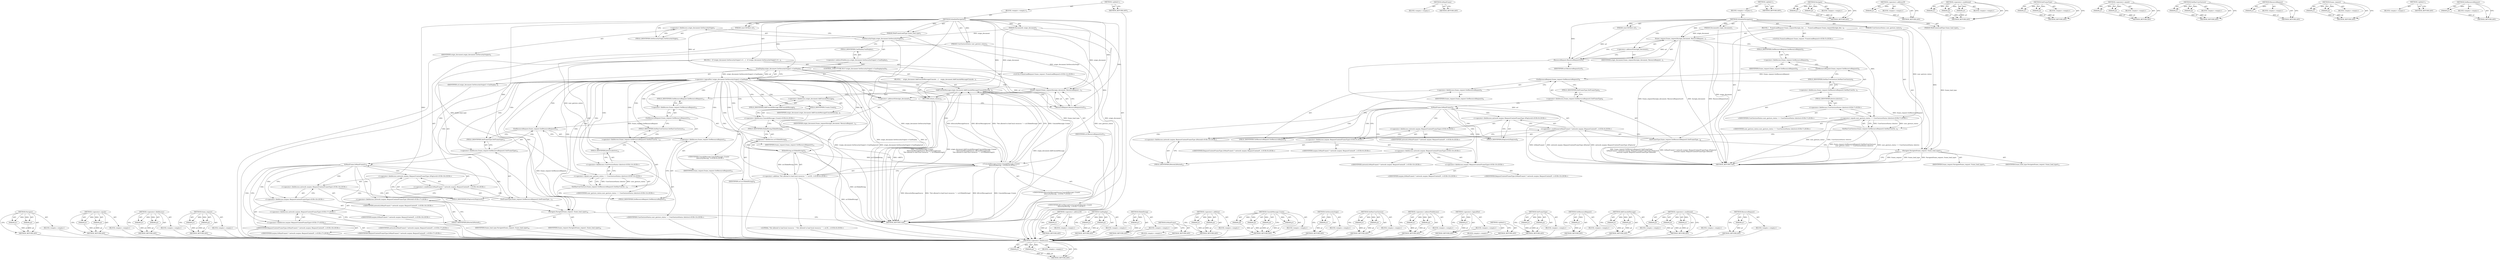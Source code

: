 digraph "ResourceRequest" {
vulnerable_105 [label=<(METHOD,&lt;operator&gt;.fieldAccess)>];
vulnerable_106 [label=<(PARAM,p1)>];
vulnerable_107 [label=<(PARAM,p2)>];
vulnerable_108 [label=<(BLOCK,&lt;empty&gt;,&lt;empty&gt;)>];
vulnerable_109 [label=<(METHOD_RETURN,ANY)>];
vulnerable_130 [label=<(METHOD,IsMainFrame)>];
vulnerable_131 [label=<(BLOCK,&lt;empty&gt;,&lt;empty&gt;)>];
vulnerable_132 [label=<(METHOD_RETURN,ANY)>];
vulnerable_6 [label=<(METHOD,&lt;global&gt;)<SUB>1</SUB>>];
vulnerable_7 [label=<(BLOCK,&lt;empty&gt;,&lt;empty&gt;)<SUB>1</SUB>>];
vulnerable_8 [label=<(METHOD,ScheduleNavigation)<SUB>1</SUB>>];
vulnerable_9 [label=<(PARAM,Document&amp; origin_document)<SUB>1</SUB>>];
vulnerable_10 [label=<(PARAM,const KURL&amp; url)<SUB>2</SUB>>];
vulnerable_11 [label=<(PARAM,WebFrameLoadType frame_load_type)<SUB>3</SUB>>];
vulnerable_12 [label=<(PARAM,UserGestureStatus user_gesture_status)<SUB>4</SUB>>];
vulnerable_13 [label=<(BLOCK,{
   FrameLoadRequest frame_request(&amp;origin_doc...,{
   FrameLoadRequest frame_request(&amp;origin_doc...)<SUB>4</SUB>>];
vulnerable_14 [label="<(LOCAL,FrameLoadRequest frame_request: FrameLoadRequest)<SUB>5</SUB>>"];
vulnerable_15 [label=<(frame_request,frame_request(&amp;origin_document, ResourceRequest...)<SUB>5</SUB>>];
vulnerable_16 [label=<(&lt;operator&gt;.addressOf,&amp;origin_document)<SUB>5</SUB>>];
vulnerable_17 [label=<(IDENTIFIER,origin_document,frame_request(&amp;origin_document, ResourceRequest...)<SUB>5</SUB>>];
vulnerable_18 [label=<(ResourceRequest,ResourceRequest(url))<SUB>5</SUB>>];
vulnerable_19 [label=<(IDENTIFIER,url,ResourceRequest(url))<SUB>5</SUB>>];
vulnerable_20 [label=<(SetHasUserGesture,frame_request.GetResourceRequest().SetHasUserGe...)<SUB>6</SUB>>];
vulnerable_21 [label=<(&lt;operator&gt;.fieldAccess,frame_request.GetResourceRequest().SetHasUserGe...)<SUB>6</SUB>>];
vulnerable_22 [label=<(GetResourceRequest,frame_request.GetResourceRequest())<SUB>6</SUB>>];
vulnerable_23 [label=<(&lt;operator&gt;.fieldAccess,frame_request.GetResourceRequest)<SUB>6</SUB>>];
vulnerable_24 [label=<(IDENTIFIER,frame_request,frame_request.GetResourceRequest())<SUB>6</SUB>>];
vulnerable_25 [label=<(FIELD_IDENTIFIER,GetResourceRequest,GetResourceRequest)<SUB>6</SUB>>];
vulnerable_26 [label=<(FIELD_IDENTIFIER,SetHasUserGesture,SetHasUserGesture)<SUB>6</SUB>>];
vulnerable_27 [label="<(&lt;operator&gt;.equals,user_gesture_status == UserGestureStatus::kActive)<SUB>7</SUB>>"];
vulnerable_28 [label="<(IDENTIFIER,user_gesture_status,user_gesture_status == UserGestureStatus::kActive)<SUB>7</SUB>>"];
vulnerable_29 [label="<(&lt;operator&gt;.fieldAccess,UserGestureStatus::kActive)<SUB>7</SUB>>"];
vulnerable_30 [label="<(IDENTIFIER,UserGestureStatus,user_gesture_status == UserGestureStatus::kActive)<SUB>7</SUB>>"];
vulnerable_31 [label=<(FIELD_IDENTIFIER,kActive,kActive)<SUB>7</SUB>>];
vulnerable_32 [label=<(SetFrameType,frame_request.GetResourceRequest().SetFrameType...)<SUB>8</SUB>>];
vulnerable_33 [label=<(&lt;operator&gt;.fieldAccess,frame_request.GetResourceRequest().SetFrameType)<SUB>8</SUB>>];
vulnerable_34 [label=<(GetResourceRequest,frame_request.GetResourceRequest())<SUB>8</SUB>>];
vulnerable_35 [label=<(&lt;operator&gt;.fieldAccess,frame_request.GetResourceRequest)<SUB>8</SUB>>];
vulnerable_36 [label=<(IDENTIFIER,frame_request,frame_request.GetResourceRequest())<SUB>8</SUB>>];
vulnerable_37 [label=<(FIELD_IDENTIFIER,GetResourceRequest,GetResourceRequest)<SUB>8</SUB>>];
vulnerable_38 [label=<(FIELD_IDENTIFIER,SetFrameType,SetFrameType)<SUB>8</SUB>>];
vulnerable_39 [label="<(&lt;operator&gt;.conditional,IsMainFrame() ? network::mojom::RequestContextF...)<SUB>9</SUB>>"];
vulnerable_40 [label=<(IsMainFrame,IsMainFrame())<SUB>9</SUB>>];
vulnerable_41 [label="<(&lt;operator&gt;.fieldAccess,network::mojom::RequestContextFrameType::kTopLevel)<SUB>9</SUB>>"];
vulnerable_42 [label="<(&lt;operator&gt;.fieldAccess,network::mojom::RequestContextFrameType)<SUB>9</SUB>>"];
vulnerable_43 [label="<(IDENTIFIER,network,IsMainFrame() ? network::mojom::RequestContextF...)<SUB>9</SUB>>"];
vulnerable_44 [label="<(&lt;operator&gt;.fieldAccess,mojom::RequestContextFrameType)<SUB>9</SUB>>"];
vulnerable_45 [label="<(IDENTIFIER,mojom,IsMainFrame() ? network::mojom::RequestContextF...)<SUB>9</SUB>>"];
vulnerable_46 [label="<(IDENTIFIER,RequestContextFrameType,IsMainFrame() ? network::mojom::RequestContextF...)<SUB>9</SUB>>"];
vulnerable_47 [label=<(FIELD_IDENTIFIER,kTopLevel,kTopLevel)<SUB>9</SUB>>];
vulnerable_48 [label="<(&lt;operator&gt;.fieldAccess,network::mojom::RequestContextFrameType::kNested)<SUB>10</SUB>>"];
vulnerable_49 [label="<(&lt;operator&gt;.fieldAccess,network::mojom::RequestContextFrameType)<SUB>10</SUB>>"];
vulnerable_50 [label="<(IDENTIFIER,network,IsMainFrame() ? network::mojom::RequestContextF...)<SUB>10</SUB>>"];
vulnerable_51 [label="<(&lt;operator&gt;.fieldAccess,mojom::RequestContextFrameType)<SUB>10</SUB>>"];
vulnerable_52 [label="<(IDENTIFIER,mojom,IsMainFrame() ? network::mojom::RequestContextF...)<SUB>10</SUB>>"];
vulnerable_53 [label="<(IDENTIFIER,RequestContextFrameType,IsMainFrame() ? network::mojom::RequestContextF...)<SUB>10</SUB>>"];
vulnerable_54 [label=<(FIELD_IDENTIFIER,kNested,kNested)<SUB>10</SUB>>];
vulnerable_55 [label=<(Navigate,Navigate(frame_request, frame_load_type))<SUB>11</SUB>>];
vulnerable_56 [label=<(IDENTIFIER,frame_request,Navigate(frame_request, frame_load_type))<SUB>11</SUB>>];
vulnerable_57 [label=<(IDENTIFIER,frame_load_type,Navigate(frame_request, frame_load_type))<SUB>11</SUB>>];
vulnerable_58 [label=<(METHOD_RETURN,void)<SUB>1</SUB>>];
vulnerable_60 [label=<(METHOD_RETURN,ANY)<SUB>1</SUB>>];
vulnerable_133 [label=<(METHOD,Navigate)>];
vulnerable_134 [label=<(PARAM,p1)>];
vulnerable_135 [label=<(PARAM,p2)>];
vulnerable_136 [label=<(BLOCK,&lt;empty&gt;,&lt;empty&gt;)>];
vulnerable_137 [label=<(METHOD_RETURN,ANY)>];
vulnerable_92 [label=<(METHOD,&lt;operator&gt;.addressOf)>];
vulnerable_93 [label=<(PARAM,p1)>];
vulnerable_94 [label=<(BLOCK,&lt;empty&gt;,&lt;empty&gt;)>];
vulnerable_95 [label=<(METHOD_RETURN,ANY)>];
vulnerable_124 [label=<(METHOD,&lt;operator&gt;.conditional)>];
vulnerable_125 [label=<(PARAM,p1)>];
vulnerable_126 [label=<(PARAM,p2)>];
vulnerable_127 [label=<(PARAM,p3)>];
vulnerable_128 [label=<(BLOCK,&lt;empty&gt;,&lt;empty&gt;)>];
vulnerable_129 [label=<(METHOD_RETURN,ANY)>];
vulnerable_119 [label=<(METHOD,SetFrameType)>];
vulnerable_120 [label=<(PARAM,p1)>];
vulnerable_121 [label=<(PARAM,p2)>];
vulnerable_122 [label=<(BLOCK,&lt;empty&gt;,&lt;empty&gt;)>];
vulnerable_123 [label=<(METHOD_RETURN,ANY)>];
vulnerable_114 [label=<(METHOD,&lt;operator&gt;.equals)>];
vulnerable_115 [label=<(PARAM,p1)>];
vulnerable_116 [label=<(PARAM,p2)>];
vulnerable_117 [label=<(BLOCK,&lt;empty&gt;,&lt;empty&gt;)>];
vulnerable_118 [label=<(METHOD_RETURN,ANY)>];
vulnerable_100 [label=<(METHOD,SetHasUserGesture)>];
vulnerable_101 [label=<(PARAM,p1)>];
vulnerable_102 [label=<(PARAM,p2)>];
vulnerable_103 [label=<(BLOCK,&lt;empty&gt;,&lt;empty&gt;)>];
vulnerable_104 [label=<(METHOD_RETURN,ANY)>];
vulnerable_96 [label=<(METHOD,ResourceRequest)>];
vulnerable_97 [label=<(PARAM,p1)>];
vulnerable_98 [label=<(BLOCK,&lt;empty&gt;,&lt;empty&gt;)>];
vulnerable_99 [label=<(METHOD_RETURN,ANY)>];
vulnerable_87 [label=<(METHOD,frame_request)>];
vulnerable_88 [label=<(PARAM,p1)>];
vulnerable_89 [label=<(PARAM,p2)>];
vulnerable_90 [label=<(BLOCK,&lt;empty&gt;,&lt;empty&gt;)>];
vulnerable_91 [label=<(METHOD_RETURN,ANY)>];
vulnerable_81 [label=<(METHOD,&lt;global&gt;)<SUB>1</SUB>>];
vulnerable_82 [label=<(BLOCK,&lt;empty&gt;,&lt;empty&gt;)>];
vulnerable_83 [label=<(METHOD_RETURN,ANY)>];
vulnerable_110 [label=<(METHOD,GetResourceRequest)>];
vulnerable_111 [label=<(PARAM,p1)>];
vulnerable_112 [label=<(BLOCK,&lt;empty&gt;,&lt;empty&gt;)>];
vulnerable_113 [label=<(METHOD_RETURN,ANY)>];
fixed_202 [label=<(METHOD,Navigate)>];
fixed_203 [label=<(PARAM,p1)>];
fixed_204 [label=<(PARAM,p2)>];
fixed_205 [label=<(BLOCK,&lt;empty&gt;,&lt;empty&gt;)>];
fixed_206 [label=<(METHOD_RETURN,ANY)>];
fixed_183 [label=<(METHOD,&lt;operator&gt;.equals)>];
fixed_184 [label=<(PARAM,p1)>];
fixed_185 [label=<(PARAM,p2)>];
fixed_186 [label=<(BLOCK,&lt;empty&gt;,&lt;empty&gt;)>];
fixed_187 [label=<(METHOD_RETURN,ANY)>];
fixed_135 [label=<(METHOD,&lt;operator&gt;.fieldAccess)>];
fixed_136 [label=<(PARAM,p1)>];
fixed_137 [label=<(PARAM,p2)>];
fixed_138 [label=<(BLOCK,&lt;empty&gt;,&lt;empty&gt;)>];
fixed_139 [label=<(METHOD_RETURN,ANY)>];
fixed_161 [label=<(METHOD,frame_request)>];
fixed_162 [label=<(PARAM,p1)>];
fixed_163 [label=<(PARAM,p2)>];
fixed_164 [label=<(BLOCK,&lt;empty&gt;,&lt;empty&gt;)>];
fixed_165 [label=<(METHOD_RETURN,ANY)>];
fixed_6 [label=<(METHOD,&lt;global&gt;)<SUB>1</SUB>>];
fixed_7 [label=<(BLOCK,&lt;empty&gt;,&lt;empty&gt;)<SUB>1</SUB>>];
fixed_8 [label=<(METHOD,ScheduleNavigation)<SUB>1</SUB>>];
fixed_9 [label=<(PARAM,Document&amp; origin_document)<SUB>1</SUB>>];
fixed_10 [label=<(PARAM,const KURL&amp; url)<SUB>2</SUB>>];
fixed_11 [label=<(PARAM,WebFrameLoadType frame_load_type)<SUB>3</SUB>>];
fixed_12 [label=<(PARAM,UserGestureStatus user_gesture_status)<SUB>4</SUB>>];
fixed_13 [label=<(BLOCK,{
  if (!origin_document.GetSecurityOrigin()-&gt;C...,{
  if (!origin_document.GetSecurityOrigin()-&gt;C...)<SUB>4</SUB>>];
fixed_14 [label=<(CONTROL_STRUCTURE,IF,if (!origin_document.GetSecurityOrigin()-&gt;CanDisplay(url)))<SUB>5</SUB>>];
fixed_15 [label=<(&lt;operator&gt;.logicalNot,!origin_document.GetSecurityOrigin()-&gt;CanDispla...)<SUB>5</SUB>>];
fixed_16 [label=<(CanDisplay,origin_document.GetSecurityOrigin()-&gt;CanDisplay...)<SUB>5</SUB>>];
fixed_17 [label=<(&lt;operator&gt;.indirectFieldAccess,origin_document.GetSecurityOrigin()-&gt;CanDisplay)<SUB>5</SUB>>];
fixed_18 [label=<(GetSecurityOrigin,origin_document.GetSecurityOrigin())<SUB>5</SUB>>];
fixed_19 [label=<(&lt;operator&gt;.fieldAccess,origin_document.GetSecurityOrigin)<SUB>5</SUB>>];
fixed_20 [label=<(IDENTIFIER,origin_document,origin_document.GetSecurityOrigin())<SUB>5</SUB>>];
fixed_21 [label=<(FIELD_IDENTIFIER,GetSecurityOrigin,GetSecurityOrigin)<SUB>5</SUB>>];
fixed_22 [label=<(FIELD_IDENTIFIER,CanDisplay,CanDisplay)<SUB>5</SUB>>];
fixed_23 [label=<(IDENTIFIER,url,origin_document.GetSecurityOrigin()-&gt;CanDisplay...)<SUB>5</SUB>>];
fixed_24 [label=<(BLOCK,{
    origin_document.AddConsoleMessage(Console...,{
    origin_document.AddConsoleMessage(Console...)<SUB>5</SUB>>];
fixed_25 [label=<(AddConsoleMessage,origin_document.AddConsoleMessage(ConsoleMessag...)<SUB>6</SUB>>];
fixed_26 [label=<(&lt;operator&gt;.fieldAccess,origin_document.AddConsoleMessage)<SUB>6</SUB>>];
fixed_27 [label=<(IDENTIFIER,origin_document,origin_document.AddConsoleMessage(ConsoleMessag...)<SUB>6</SUB>>];
fixed_28 [label=<(FIELD_IDENTIFIER,AddConsoleMessage,AddConsoleMessage)<SUB>6</SUB>>];
fixed_29 [label="<(ConsoleMessage.Create,ConsoleMessage::Create(
        kSecurityMessag...)<SUB>6</SUB>>"];
fixed_30 [label="<(&lt;operator&gt;.fieldAccess,ConsoleMessage::Create)<SUB>6</SUB>>"];
fixed_31 [label="<(IDENTIFIER,ConsoleMessage,ConsoleMessage::Create(
        kSecurityMessag...)<SUB>6</SUB>>"];
fixed_32 [label=<(FIELD_IDENTIFIER,Create,Create)<SUB>6</SUB>>];
fixed_33 [label="<(IDENTIFIER,kSecurityMessageSource,ConsoleMessage::Create(
        kSecurityMessag...)<SUB>7</SUB>>"];
fixed_34 [label="<(IDENTIFIER,kErrorMessageLevel,ConsoleMessage::Create(
        kSecurityMessag...)<SUB>7</SUB>>"];
fixed_35 [label="<(&lt;operator&gt;.addition,&quot;Not allowed to load local resource: &quot; + url.El...)<SUB>8</SUB>>"];
fixed_36 [label="<(LITERAL,&quot;Not allowed to load local resource: &quot;,&quot;Not allowed to load local resource: &quot; + url.El...)<SUB>8</SUB>>"];
fixed_37 [label=<(ElidedString,url.ElidedString())<SUB>8</SUB>>];
fixed_38 [label=<(&lt;operator&gt;.fieldAccess,url.ElidedString)<SUB>8</SUB>>];
fixed_39 [label=<(IDENTIFIER,url,url.ElidedString())<SUB>8</SUB>>];
fixed_40 [label=<(FIELD_IDENTIFIER,ElidedString,ElidedString)<SUB>8</SUB>>];
fixed_41 [label=<(RETURN,return;,return;)<SUB>9</SUB>>];
fixed_42 [label="<(LOCAL,FrameLoadRequest frame_request: FrameLoadRequest)<SUB>12</SUB>>"];
fixed_43 [label=<(frame_request,frame_request(&amp;origin_document, ResourceRequest...)<SUB>12</SUB>>];
fixed_44 [label=<(&lt;operator&gt;.addressOf,&amp;origin_document)<SUB>12</SUB>>];
fixed_45 [label=<(IDENTIFIER,origin_document,frame_request(&amp;origin_document, ResourceRequest...)<SUB>12</SUB>>];
fixed_46 [label=<(ResourceRequest,ResourceRequest(url))<SUB>12</SUB>>];
fixed_47 [label=<(IDENTIFIER,url,ResourceRequest(url))<SUB>12</SUB>>];
fixed_48 [label=<(SetHasUserGesture,frame_request.GetResourceRequest().SetHasUserGe...)<SUB>13</SUB>>];
fixed_49 [label=<(&lt;operator&gt;.fieldAccess,frame_request.GetResourceRequest().SetHasUserGe...)<SUB>13</SUB>>];
fixed_50 [label=<(GetResourceRequest,frame_request.GetResourceRequest())<SUB>13</SUB>>];
fixed_51 [label=<(&lt;operator&gt;.fieldAccess,frame_request.GetResourceRequest)<SUB>13</SUB>>];
fixed_52 [label=<(IDENTIFIER,frame_request,frame_request.GetResourceRequest())<SUB>13</SUB>>];
fixed_53 [label=<(FIELD_IDENTIFIER,GetResourceRequest,GetResourceRequest)<SUB>13</SUB>>];
fixed_54 [label=<(FIELD_IDENTIFIER,SetHasUserGesture,SetHasUserGesture)<SUB>13</SUB>>];
fixed_55 [label="<(&lt;operator&gt;.equals,user_gesture_status == UserGestureStatus::kActive)<SUB>14</SUB>>"];
fixed_56 [label="<(IDENTIFIER,user_gesture_status,user_gesture_status == UserGestureStatus::kActive)<SUB>14</SUB>>"];
fixed_57 [label="<(&lt;operator&gt;.fieldAccess,UserGestureStatus::kActive)<SUB>14</SUB>>"];
fixed_58 [label="<(IDENTIFIER,UserGestureStatus,user_gesture_status == UserGestureStatus::kActive)<SUB>14</SUB>>"];
fixed_59 [label=<(FIELD_IDENTIFIER,kActive,kActive)<SUB>14</SUB>>];
fixed_60 [label=<(SetFrameType,frame_request.GetResourceRequest().SetFrameType...)<SUB>15</SUB>>];
fixed_61 [label=<(&lt;operator&gt;.fieldAccess,frame_request.GetResourceRequest().SetFrameType)<SUB>15</SUB>>];
fixed_62 [label=<(GetResourceRequest,frame_request.GetResourceRequest())<SUB>15</SUB>>];
fixed_63 [label=<(&lt;operator&gt;.fieldAccess,frame_request.GetResourceRequest)<SUB>15</SUB>>];
fixed_64 [label=<(IDENTIFIER,frame_request,frame_request.GetResourceRequest())<SUB>15</SUB>>];
fixed_65 [label=<(FIELD_IDENTIFIER,GetResourceRequest,GetResourceRequest)<SUB>15</SUB>>];
fixed_66 [label=<(FIELD_IDENTIFIER,SetFrameType,SetFrameType)<SUB>15</SUB>>];
fixed_67 [label="<(&lt;operator&gt;.conditional,IsMainFrame() ? network::mojom::RequestContextF...)<SUB>16</SUB>>"];
fixed_68 [label=<(IsMainFrame,IsMainFrame())<SUB>16</SUB>>];
fixed_69 [label="<(&lt;operator&gt;.fieldAccess,network::mojom::RequestContextFrameType::kTopLevel)<SUB>16</SUB>>"];
fixed_70 [label="<(&lt;operator&gt;.fieldAccess,network::mojom::RequestContextFrameType)<SUB>16</SUB>>"];
fixed_71 [label="<(IDENTIFIER,network,IsMainFrame() ? network::mojom::RequestContextF...)<SUB>16</SUB>>"];
fixed_72 [label="<(&lt;operator&gt;.fieldAccess,mojom::RequestContextFrameType)<SUB>16</SUB>>"];
fixed_73 [label="<(IDENTIFIER,mojom,IsMainFrame() ? network::mojom::RequestContextF...)<SUB>16</SUB>>"];
fixed_74 [label="<(IDENTIFIER,RequestContextFrameType,IsMainFrame() ? network::mojom::RequestContextF...)<SUB>16</SUB>>"];
fixed_75 [label=<(FIELD_IDENTIFIER,kTopLevel,kTopLevel)<SUB>16</SUB>>];
fixed_76 [label="<(&lt;operator&gt;.fieldAccess,network::mojom::RequestContextFrameType::kNested)<SUB>17</SUB>>"];
fixed_77 [label="<(&lt;operator&gt;.fieldAccess,network::mojom::RequestContextFrameType)<SUB>17</SUB>>"];
fixed_78 [label="<(IDENTIFIER,network,IsMainFrame() ? network::mojom::RequestContextF...)<SUB>17</SUB>>"];
fixed_79 [label="<(&lt;operator&gt;.fieldAccess,mojom::RequestContextFrameType)<SUB>17</SUB>>"];
fixed_80 [label="<(IDENTIFIER,mojom,IsMainFrame() ? network::mojom::RequestContextF...)<SUB>17</SUB>>"];
fixed_81 [label="<(IDENTIFIER,RequestContextFrameType,IsMainFrame() ? network::mojom::RequestContextF...)<SUB>17</SUB>>"];
fixed_82 [label=<(FIELD_IDENTIFIER,kNested,kNested)<SUB>17</SUB>>];
fixed_83 [label=<(Navigate,Navigate(frame_request, frame_load_type))<SUB>18</SUB>>];
fixed_84 [label=<(IDENTIFIER,frame_request,Navigate(frame_request, frame_load_type))<SUB>18</SUB>>];
fixed_85 [label=<(IDENTIFIER,frame_load_type,Navigate(frame_request, frame_load_type))<SUB>18</SUB>>];
fixed_86 [label=<(METHOD_RETURN,void)<SUB>1</SUB>>];
fixed_88 [label=<(METHOD_RETURN,ANY)<SUB>1</SUB>>];
fixed_166 [label=<(METHOD,&lt;operator&gt;.addressOf)>];
fixed_167 [label=<(PARAM,p1)>];
fixed_168 [label=<(BLOCK,&lt;empty&gt;,&lt;empty&gt;)>];
fixed_169 [label=<(METHOD_RETURN,ANY)>];
fixed_121 [label=<(METHOD,CanDisplay)>];
fixed_122 [label=<(PARAM,p1)>];
fixed_123 [label=<(PARAM,p2)>];
fixed_124 [label=<(BLOCK,&lt;empty&gt;,&lt;empty&gt;)>];
fixed_125 [label=<(METHOD_RETURN,ANY)>];
fixed_157 [label=<(METHOD,ElidedString)>];
fixed_158 [label=<(PARAM,p1)>];
fixed_159 [label=<(BLOCK,&lt;empty&gt;,&lt;empty&gt;)>];
fixed_160 [label=<(METHOD_RETURN,ANY)>];
fixed_199 [label=<(METHOD,IsMainFrame)>];
fixed_200 [label=<(BLOCK,&lt;empty&gt;,&lt;empty&gt;)>];
fixed_201 [label=<(METHOD_RETURN,ANY)>];
fixed_152 [label=<(METHOD,&lt;operator&gt;.addition)>];
fixed_153 [label=<(PARAM,p1)>];
fixed_154 [label=<(PARAM,p2)>];
fixed_155 [label=<(BLOCK,&lt;empty&gt;,&lt;empty&gt;)>];
fixed_156 [label=<(METHOD_RETURN,ANY)>];
fixed_145 [label=<(METHOD,ConsoleMessage.Create)>];
fixed_146 [label=<(PARAM,p1)>];
fixed_147 [label=<(PARAM,p2)>];
fixed_148 [label=<(PARAM,p3)>];
fixed_149 [label=<(PARAM,p4)>];
fixed_150 [label=<(BLOCK,&lt;empty&gt;,&lt;empty&gt;)>];
fixed_151 [label=<(METHOD_RETURN,ANY)>];
fixed_131 [label=<(METHOD,GetSecurityOrigin)>];
fixed_132 [label=<(PARAM,p1)>];
fixed_133 [label=<(BLOCK,&lt;empty&gt;,&lt;empty&gt;)>];
fixed_134 [label=<(METHOD_RETURN,ANY)>];
fixed_174 [label=<(METHOD,SetHasUserGesture)>];
fixed_175 [label=<(PARAM,p1)>];
fixed_176 [label=<(PARAM,p2)>];
fixed_177 [label=<(BLOCK,&lt;empty&gt;,&lt;empty&gt;)>];
fixed_178 [label=<(METHOD_RETURN,ANY)>];
fixed_126 [label=<(METHOD,&lt;operator&gt;.indirectFieldAccess)>];
fixed_127 [label=<(PARAM,p1)>];
fixed_128 [label=<(PARAM,p2)>];
fixed_129 [label=<(BLOCK,&lt;empty&gt;,&lt;empty&gt;)>];
fixed_130 [label=<(METHOD_RETURN,ANY)>];
fixed_117 [label=<(METHOD,&lt;operator&gt;.logicalNot)>];
fixed_118 [label=<(PARAM,p1)>];
fixed_119 [label=<(BLOCK,&lt;empty&gt;,&lt;empty&gt;)>];
fixed_120 [label=<(METHOD_RETURN,ANY)>];
fixed_111 [label=<(METHOD,&lt;global&gt;)<SUB>1</SUB>>];
fixed_112 [label=<(BLOCK,&lt;empty&gt;,&lt;empty&gt;)>];
fixed_113 [label=<(METHOD_RETURN,ANY)>];
fixed_188 [label=<(METHOD,SetFrameType)>];
fixed_189 [label=<(PARAM,p1)>];
fixed_190 [label=<(PARAM,p2)>];
fixed_191 [label=<(BLOCK,&lt;empty&gt;,&lt;empty&gt;)>];
fixed_192 [label=<(METHOD_RETURN,ANY)>];
fixed_179 [label=<(METHOD,GetResourceRequest)>];
fixed_180 [label=<(PARAM,p1)>];
fixed_181 [label=<(BLOCK,&lt;empty&gt;,&lt;empty&gt;)>];
fixed_182 [label=<(METHOD_RETURN,ANY)>];
fixed_140 [label=<(METHOD,AddConsoleMessage)>];
fixed_141 [label=<(PARAM,p1)>];
fixed_142 [label=<(PARAM,p2)>];
fixed_143 [label=<(BLOCK,&lt;empty&gt;,&lt;empty&gt;)>];
fixed_144 [label=<(METHOD_RETURN,ANY)>];
fixed_193 [label=<(METHOD,&lt;operator&gt;.conditional)>];
fixed_194 [label=<(PARAM,p1)>];
fixed_195 [label=<(PARAM,p2)>];
fixed_196 [label=<(PARAM,p3)>];
fixed_197 [label=<(BLOCK,&lt;empty&gt;,&lt;empty&gt;)>];
fixed_198 [label=<(METHOD_RETURN,ANY)>];
fixed_170 [label=<(METHOD,ResourceRequest)>];
fixed_171 [label=<(PARAM,p1)>];
fixed_172 [label=<(BLOCK,&lt;empty&gt;,&lt;empty&gt;)>];
fixed_173 [label=<(METHOD_RETURN,ANY)>];
vulnerable_105 -> vulnerable_106  [key=0, label="AST: "];
vulnerable_105 -> vulnerable_106  [key=1, label="DDG: "];
vulnerable_105 -> vulnerable_108  [key=0, label="AST: "];
vulnerable_105 -> vulnerable_107  [key=0, label="AST: "];
vulnerable_105 -> vulnerable_107  [key=1, label="DDG: "];
vulnerable_105 -> vulnerable_109  [key=0, label="AST: "];
vulnerable_105 -> vulnerable_109  [key=1, label="CFG: "];
vulnerable_106 -> vulnerable_109  [key=0, label="DDG: p1"];
vulnerable_107 -> vulnerable_109  [key=0, label="DDG: p2"];
vulnerable_130 -> vulnerable_131  [key=0, label="AST: "];
vulnerable_130 -> vulnerable_132  [key=0, label="AST: "];
vulnerable_130 -> vulnerable_132  [key=1, label="CFG: "];
vulnerable_6 -> vulnerable_7  [key=0, label="AST: "];
vulnerable_6 -> vulnerable_60  [key=0, label="AST: "];
vulnerable_6 -> vulnerable_60  [key=1, label="CFG: "];
vulnerable_7 -> vulnerable_8  [key=0, label="AST: "];
vulnerable_8 -> vulnerable_9  [key=0, label="AST: "];
vulnerable_8 -> vulnerable_9  [key=1, label="DDG: "];
vulnerable_8 -> vulnerable_10  [key=0, label="AST: "];
vulnerable_8 -> vulnerable_10  [key=1, label="DDG: "];
vulnerable_8 -> vulnerable_11  [key=0, label="AST: "];
vulnerable_8 -> vulnerable_11  [key=1, label="DDG: "];
vulnerable_8 -> vulnerable_12  [key=0, label="AST: "];
vulnerable_8 -> vulnerable_12  [key=1, label="DDG: "];
vulnerable_8 -> vulnerable_13  [key=0, label="AST: "];
vulnerable_8 -> vulnerable_58  [key=0, label="AST: "];
vulnerable_8 -> vulnerable_16  [key=0, label="CFG: "];
vulnerable_8 -> vulnerable_15  [key=0, label="DDG: "];
vulnerable_8 -> vulnerable_55  [key=0, label="DDG: "];
vulnerable_8 -> vulnerable_18  [key=0, label="DDG: "];
vulnerable_8 -> vulnerable_27  [key=0, label="DDG: "];
vulnerable_9 -> vulnerable_58  [key=0, label="DDG: origin_document"];
vulnerable_9 -> vulnerable_15  [key=0, label="DDG: origin_document"];
vulnerable_10 -> vulnerable_18  [key=0, label="DDG: url"];
vulnerable_11 -> vulnerable_55  [key=0, label="DDG: frame_load_type"];
vulnerable_12 -> vulnerable_27  [key=0, label="DDG: user_gesture_status"];
vulnerable_13 -> vulnerable_14  [key=0, label="AST: "];
vulnerable_13 -> vulnerable_15  [key=0, label="AST: "];
vulnerable_13 -> vulnerable_20  [key=0, label="AST: "];
vulnerable_13 -> vulnerable_32  [key=0, label="AST: "];
vulnerable_13 -> vulnerable_55  [key=0, label="AST: "];
vulnerable_15 -> vulnerable_16  [key=0, label="AST: "];
vulnerable_15 -> vulnerable_18  [key=0, label="AST: "];
vulnerable_15 -> vulnerable_25  [key=0, label="CFG: "];
vulnerable_15 -> vulnerable_58  [key=0, label="DDG: &amp;origin_document"];
vulnerable_15 -> vulnerable_58  [key=1, label="DDG: ResourceRequest(url)"];
vulnerable_15 -> vulnerable_58  [key=2, label="DDG: frame_request(&amp;origin_document, ResourceRequest(url))"];
vulnerable_16 -> vulnerable_17  [key=0, label="AST: "];
vulnerable_16 -> vulnerable_18  [key=0, label="CFG: "];
vulnerable_18 -> vulnerable_19  [key=0, label="AST: "];
vulnerable_18 -> vulnerable_15  [key=0, label="CFG: "];
vulnerable_18 -> vulnerable_15  [key=1, label="DDG: url"];
vulnerable_18 -> vulnerable_58  [key=0, label="DDG: url"];
vulnerable_20 -> vulnerable_21  [key=0, label="AST: "];
vulnerable_20 -> vulnerable_27  [key=0, label="AST: "];
vulnerable_20 -> vulnerable_37  [key=0, label="CFG: "];
vulnerable_20 -> vulnerable_58  [key=0, label="DDG: user_gesture_status == UserGestureStatus::kActive"];
vulnerable_20 -> vulnerable_58  [key=1, label="DDG: frame_request.GetResourceRequest().SetHasUserGesture(
       user_gesture_status == UserGestureStatus::kActive)"];
vulnerable_21 -> vulnerable_22  [key=0, label="AST: "];
vulnerable_21 -> vulnerable_26  [key=0, label="AST: "];
vulnerable_21 -> vulnerable_31  [key=0, label="CFG: "];
vulnerable_22 -> vulnerable_23  [key=0, label="AST: "];
vulnerable_22 -> vulnerable_26  [key=0, label="CFG: "];
vulnerable_22 -> vulnerable_34  [key=0, label="DDG: frame_request.GetResourceRequest"];
vulnerable_23 -> vulnerable_24  [key=0, label="AST: "];
vulnerable_23 -> vulnerable_25  [key=0, label="AST: "];
vulnerable_23 -> vulnerable_22  [key=0, label="CFG: "];
vulnerable_25 -> vulnerable_23  [key=0, label="CFG: "];
vulnerable_26 -> vulnerable_21  [key=0, label="CFG: "];
vulnerable_27 -> vulnerable_28  [key=0, label="AST: "];
vulnerable_27 -> vulnerable_29  [key=0, label="AST: "];
vulnerable_27 -> vulnerable_20  [key=0, label="CFG: "];
vulnerable_27 -> vulnerable_20  [key=1, label="DDG: user_gesture_status"];
vulnerable_27 -> vulnerable_20  [key=2, label="DDG: UserGestureStatus::kActive"];
vulnerable_27 -> vulnerable_58  [key=0, label="DDG: user_gesture_status"];
vulnerable_27 -> vulnerable_58  [key=1, label="DDG: UserGestureStatus::kActive"];
vulnerable_29 -> vulnerable_30  [key=0, label="AST: "];
vulnerable_29 -> vulnerable_31  [key=0, label="AST: "];
vulnerable_29 -> vulnerable_27  [key=0, label="CFG: "];
vulnerable_31 -> vulnerable_29  [key=0, label="CFG: "];
vulnerable_32 -> vulnerable_33  [key=0, label="AST: "];
vulnerable_32 -> vulnerable_39  [key=0, label="AST: "];
vulnerable_32 -> vulnerable_55  [key=0, label="CFG: "];
vulnerable_32 -> vulnerable_58  [key=0, label="DDG: IsMainFrame() ? network::mojom::RequestContextFrameType::kTopLevel
                    : network::mojom::RequestContextFrameType::kNested"];
vulnerable_32 -> vulnerable_58  [key=1, label="DDG: frame_request.GetResourceRequest().SetFrameType(
      IsMainFrame() ? network::mojom::RequestContextFrameType::kTopLevel
                    : network::mojom::RequestContextFrameType::kNested)"];
vulnerable_33 -> vulnerable_34  [key=0, label="AST: "];
vulnerable_33 -> vulnerable_38  [key=0, label="AST: "];
vulnerable_33 -> vulnerable_40  [key=0, label="CFG: "];
vulnerable_34 -> vulnerable_35  [key=0, label="AST: "];
vulnerable_34 -> vulnerable_38  [key=0, label="CFG: "];
vulnerable_34 -> vulnerable_55  [key=0, label="DDG: frame_request.GetResourceRequest"];
vulnerable_35 -> vulnerable_36  [key=0, label="AST: "];
vulnerable_35 -> vulnerable_37  [key=0, label="AST: "];
vulnerable_35 -> vulnerable_34  [key=0, label="CFG: "];
vulnerable_37 -> vulnerable_35  [key=0, label="CFG: "];
vulnerable_38 -> vulnerable_33  [key=0, label="CFG: "];
vulnerable_39 -> vulnerable_40  [key=0, label="AST: "];
vulnerable_39 -> vulnerable_41  [key=0, label="AST: "];
vulnerable_39 -> vulnerable_48  [key=0, label="AST: "];
vulnerable_39 -> vulnerable_32  [key=0, label="CFG: "];
vulnerable_39 -> vulnerable_58  [key=0, label="DDG: IsMainFrame()"];
vulnerable_39 -> vulnerable_58  [key=1, label="DDG: network::mojom::RequestContextFrameType::kNested"];
vulnerable_39 -> vulnerable_58  [key=2, label="DDG: network::mojom::RequestContextFrameType::kTopLevel"];
vulnerable_40 -> vulnerable_44  [key=0, label="CFG: "];
vulnerable_40 -> vulnerable_44  [key=1, label="CDG: "];
vulnerable_40 -> vulnerable_51  [key=0, label="CFG: "];
vulnerable_40 -> vulnerable_51  [key=1, label="CDG: "];
vulnerable_40 -> vulnerable_47  [key=0, label="CDG: "];
vulnerable_40 -> vulnerable_48  [key=0, label="CDG: "];
vulnerable_40 -> vulnerable_49  [key=0, label="CDG: "];
vulnerable_40 -> vulnerable_42  [key=0, label="CDG: "];
vulnerable_40 -> vulnerable_41  [key=0, label="CDG: "];
vulnerable_40 -> vulnerable_54  [key=0, label="CDG: "];
vulnerable_41 -> vulnerable_42  [key=0, label="AST: "];
vulnerable_41 -> vulnerable_47  [key=0, label="AST: "];
vulnerable_41 -> vulnerable_39  [key=0, label="CFG: "];
vulnerable_42 -> vulnerable_43  [key=0, label="AST: "];
vulnerable_42 -> vulnerable_44  [key=0, label="AST: "];
vulnerable_42 -> vulnerable_47  [key=0, label="CFG: "];
vulnerable_44 -> vulnerable_45  [key=0, label="AST: "];
vulnerable_44 -> vulnerable_46  [key=0, label="AST: "];
vulnerable_44 -> vulnerable_42  [key=0, label="CFG: "];
vulnerable_47 -> vulnerable_41  [key=0, label="CFG: "];
vulnerable_48 -> vulnerable_49  [key=0, label="AST: "];
vulnerable_48 -> vulnerable_54  [key=0, label="AST: "];
vulnerable_48 -> vulnerable_39  [key=0, label="CFG: "];
vulnerable_49 -> vulnerable_50  [key=0, label="AST: "];
vulnerable_49 -> vulnerable_51  [key=0, label="AST: "];
vulnerable_49 -> vulnerable_54  [key=0, label="CFG: "];
vulnerable_51 -> vulnerable_52  [key=0, label="AST: "];
vulnerable_51 -> vulnerable_53  [key=0, label="AST: "];
vulnerable_51 -> vulnerable_49  [key=0, label="CFG: "];
vulnerable_54 -> vulnerable_48  [key=0, label="CFG: "];
vulnerable_55 -> vulnerable_56  [key=0, label="AST: "];
vulnerable_55 -> vulnerable_57  [key=0, label="AST: "];
vulnerable_55 -> vulnerable_58  [key=0, label="CFG: "];
vulnerable_55 -> vulnerable_58  [key=1, label="DDG: frame_request"];
vulnerable_55 -> vulnerable_58  [key=2, label="DDG: frame_load_type"];
vulnerable_55 -> vulnerable_58  [key=3, label="DDG: Navigate(frame_request, frame_load_type)"];
vulnerable_133 -> vulnerable_134  [key=0, label="AST: "];
vulnerable_133 -> vulnerable_134  [key=1, label="DDG: "];
vulnerable_133 -> vulnerable_136  [key=0, label="AST: "];
vulnerable_133 -> vulnerable_135  [key=0, label="AST: "];
vulnerable_133 -> vulnerable_135  [key=1, label="DDG: "];
vulnerable_133 -> vulnerable_137  [key=0, label="AST: "];
vulnerable_133 -> vulnerable_137  [key=1, label="CFG: "];
vulnerable_134 -> vulnerable_137  [key=0, label="DDG: p1"];
vulnerable_135 -> vulnerable_137  [key=0, label="DDG: p2"];
vulnerable_92 -> vulnerable_93  [key=0, label="AST: "];
vulnerable_92 -> vulnerable_93  [key=1, label="DDG: "];
vulnerable_92 -> vulnerable_94  [key=0, label="AST: "];
vulnerable_92 -> vulnerable_95  [key=0, label="AST: "];
vulnerable_92 -> vulnerable_95  [key=1, label="CFG: "];
vulnerable_93 -> vulnerable_95  [key=0, label="DDG: p1"];
vulnerable_124 -> vulnerable_125  [key=0, label="AST: "];
vulnerable_124 -> vulnerable_125  [key=1, label="DDG: "];
vulnerable_124 -> vulnerable_128  [key=0, label="AST: "];
vulnerable_124 -> vulnerable_126  [key=0, label="AST: "];
vulnerable_124 -> vulnerable_126  [key=1, label="DDG: "];
vulnerable_124 -> vulnerable_129  [key=0, label="AST: "];
vulnerable_124 -> vulnerable_129  [key=1, label="CFG: "];
vulnerable_124 -> vulnerable_127  [key=0, label="AST: "];
vulnerable_124 -> vulnerable_127  [key=1, label="DDG: "];
vulnerable_125 -> vulnerable_129  [key=0, label="DDG: p1"];
vulnerable_126 -> vulnerable_129  [key=0, label="DDG: p2"];
vulnerable_127 -> vulnerable_129  [key=0, label="DDG: p3"];
vulnerable_119 -> vulnerable_120  [key=0, label="AST: "];
vulnerable_119 -> vulnerable_120  [key=1, label="DDG: "];
vulnerable_119 -> vulnerable_122  [key=0, label="AST: "];
vulnerable_119 -> vulnerable_121  [key=0, label="AST: "];
vulnerable_119 -> vulnerable_121  [key=1, label="DDG: "];
vulnerable_119 -> vulnerable_123  [key=0, label="AST: "];
vulnerable_119 -> vulnerable_123  [key=1, label="CFG: "];
vulnerable_120 -> vulnerable_123  [key=0, label="DDG: p1"];
vulnerable_121 -> vulnerable_123  [key=0, label="DDG: p2"];
vulnerable_114 -> vulnerable_115  [key=0, label="AST: "];
vulnerable_114 -> vulnerable_115  [key=1, label="DDG: "];
vulnerable_114 -> vulnerable_117  [key=0, label="AST: "];
vulnerable_114 -> vulnerable_116  [key=0, label="AST: "];
vulnerable_114 -> vulnerable_116  [key=1, label="DDG: "];
vulnerable_114 -> vulnerable_118  [key=0, label="AST: "];
vulnerable_114 -> vulnerable_118  [key=1, label="CFG: "];
vulnerable_115 -> vulnerable_118  [key=0, label="DDG: p1"];
vulnerable_116 -> vulnerable_118  [key=0, label="DDG: p2"];
vulnerable_100 -> vulnerable_101  [key=0, label="AST: "];
vulnerable_100 -> vulnerable_101  [key=1, label="DDG: "];
vulnerable_100 -> vulnerable_103  [key=0, label="AST: "];
vulnerable_100 -> vulnerable_102  [key=0, label="AST: "];
vulnerable_100 -> vulnerable_102  [key=1, label="DDG: "];
vulnerable_100 -> vulnerable_104  [key=0, label="AST: "];
vulnerable_100 -> vulnerable_104  [key=1, label="CFG: "];
vulnerable_101 -> vulnerable_104  [key=0, label="DDG: p1"];
vulnerable_102 -> vulnerable_104  [key=0, label="DDG: p2"];
vulnerable_96 -> vulnerable_97  [key=0, label="AST: "];
vulnerable_96 -> vulnerable_97  [key=1, label="DDG: "];
vulnerable_96 -> vulnerable_98  [key=0, label="AST: "];
vulnerable_96 -> vulnerable_99  [key=0, label="AST: "];
vulnerable_96 -> vulnerable_99  [key=1, label="CFG: "];
vulnerable_97 -> vulnerable_99  [key=0, label="DDG: p1"];
vulnerable_87 -> vulnerable_88  [key=0, label="AST: "];
vulnerable_87 -> vulnerable_88  [key=1, label="DDG: "];
vulnerable_87 -> vulnerable_90  [key=0, label="AST: "];
vulnerable_87 -> vulnerable_89  [key=0, label="AST: "];
vulnerable_87 -> vulnerable_89  [key=1, label="DDG: "];
vulnerable_87 -> vulnerable_91  [key=0, label="AST: "];
vulnerable_87 -> vulnerable_91  [key=1, label="CFG: "];
vulnerable_88 -> vulnerable_91  [key=0, label="DDG: p1"];
vulnerable_89 -> vulnerable_91  [key=0, label="DDG: p2"];
vulnerable_81 -> vulnerable_82  [key=0, label="AST: "];
vulnerable_81 -> vulnerable_83  [key=0, label="AST: "];
vulnerable_81 -> vulnerable_83  [key=1, label="CFG: "];
vulnerable_110 -> vulnerable_111  [key=0, label="AST: "];
vulnerable_110 -> vulnerable_111  [key=1, label="DDG: "];
vulnerable_110 -> vulnerable_112  [key=0, label="AST: "];
vulnerable_110 -> vulnerable_113  [key=0, label="AST: "];
vulnerable_110 -> vulnerable_113  [key=1, label="CFG: "];
vulnerable_111 -> vulnerable_113  [key=0, label="DDG: p1"];
fixed_202 -> fixed_203  [key=0, label="AST: "];
fixed_202 -> fixed_203  [key=1, label="DDG: "];
fixed_202 -> fixed_205  [key=0, label="AST: "];
fixed_202 -> fixed_204  [key=0, label="AST: "];
fixed_202 -> fixed_204  [key=1, label="DDG: "];
fixed_202 -> fixed_206  [key=0, label="AST: "];
fixed_202 -> fixed_206  [key=1, label="CFG: "];
fixed_203 -> fixed_206  [key=0, label="DDG: p1"];
fixed_204 -> fixed_206  [key=0, label="DDG: p2"];
fixed_205 -> vulnerable_105  [key=0];
fixed_206 -> vulnerable_105  [key=0];
fixed_183 -> fixed_184  [key=0, label="AST: "];
fixed_183 -> fixed_184  [key=1, label="DDG: "];
fixed_183 -> fixed_186  [key=0, label="AST: "];
fixed_183 -> fixed_185  [key=0, label="AST: "];
fixed_183 -> fixed_185  [key=1, label="DDG: "];
fixed_183 -> fixed_187  [key=0, label="AST: "];
fixed_183 -> fixed_187  [key=1, label="CFG: "];
fixed_184 -> fixed_187  [key=0, label="DDG: p1"];
fixed_185 -> fixed_187  [key=0, label="DDG: p2"];
fixed_186 -> vulnerable_105  [key=0];
fixed_187 -> vulnerable_105  [key=0];
fixed_135 -> fixed_136  [key=0, label="AST: "];
fixed_135 -> fixed_136  [key=1, label="DDG: "];
fixed_135 -> fixed_138  [key=0, label="AST: "];
fixed_135 -> fixed_137  [key=0, label="AST: "];
fixed_135 -> fixed_137  [key=1, label="DDG: "];
fixed_135 -> fixed_139  [key=0, label="AST: "];
fixed_135 -> fixed_139  [key=1, label="CFG: "];
fixed_136 -> fixed_139  [key=0, label="DDG: p1"];
fixed_137 -> fixed_139  [key=0, label="DDG: p2"];
fixed_138 -> vulnerable_105  [key=0];
fixed_139 -> vulnerable_105  [key=0];
fixed_161 -> fixed_162  [key=0, label="AST: "];
fixed_161 -> fixed_162  [key=1, label="DDG: "];
fixed_161 -> fixed_164  [key=0, label="AST: "];
fixed_161 -> fixed_163  [key=0, label="AST: "];
fixed_161 -> fixed_163  [key=1, label="DDG: "];
fixed_161 -> fixed_165  [key=0, label="AST: "];
fixed_161 -> fixed_165  [key=1, label="CFG: "];
fixed_162 -> fixed_165  [key=0, label="DDG: p1"];
fixed_163 -> fixed_165  [key=0, label="DDG: p2"];
fixed_164 -> vulnerable_105  [key=0];
fixed_165 -> vulnerable_105  [key=0];
fixed_6 -> fixed_7  [key=0, label="AST: "];
fixed_6 -> fixed_88  [key=0, label="AST: "];
fixed_6 -> fixed_88  [key=1, label="CFG: "];
fixed_7 -> fixed_8  [key=0, label="AST: "];
fixed_8 -> fixed_9  [key=0, label="AST: "];
fixed_8 -> fixed_9  [key=1, label="DDG: "];
fixed_8 -> fixed_10  [key=0, label="AST: "];
fixed_8 -> fixed_10  [key=1, label="DDG: "];
fixed_8 -> fixed_11  [key=0, label="AST: "];
fixed_8 -> fixed_11  [key=1, label="DDG: "];
fixed_8 -> fixed_12  [key=0, label="AST: "];
fixed_8 -> fixed_12  [key=1, label="DDG: "];
fixed_8 -> fixed_13  [key=0, label="AST: "];
fixed_8 -> fixed_86  [key=0, label="AST: "];
fixed_8 -> fixed_21  [key=0, label="CFG: "];
fixed_8 -> fixed_43  [key=0, label="DDG: "];
fixed_8 -> fixed_83  [key=0, label="DDG: "];
fixed_8 -> fixed_41  [key=0, label="DDG: "];
fixed_8 -> fixed_46  [key=0, label="DDG: "];
fixed_8 -> fixed_55  [key=0, label="DDG: "];
fixed_8 -> fixed_16  [key=0, label="DDG: "];
fixed_8 -> fixed_29  [key=0, label="DDG: "];
fixed_8 -> fixed_35  [key=0, label="DDG: "];
fixed_9 -> fixed_86  [key=0, label="DDG: origin_document"];
fixed_9 -> fixed_43  [key=0, label="DDG: origin_document"];
fixed_9 -> fixed_25  [key=0, label="DDG: origin_document"];
fixed_9 -> fixed_18  [key=0, label="DDG: origin_document"];
fixed_10 -> fixed_16  [key=0, label="DDG: url"];
fixed_11 -> fixed_86  [key=0, label="DDG: frame_load_type"];
fixed_11 -> fixed_83  [key=0, label="DDG: frame_load_type"];
fixed_12 -> fixed_86  [key=0, label="DDG: user_gesture_status"];
fixed_12 -> fixed_55  [key=0, label="DDG: user_gesture_status"];
fixed_13 -> fixed_14  [key=0, label="AST: "];
fixed_13 -> fixed_42  [key=0, label="AST: "];
fixed_13 -> fixed_43  [key=0, label="AST: "];
fixed_13 -> fixed_48  [key=0, label="AST: "];
fixed_13 -> fixed_60  [key=0, label="AST: "];
fixed_13 -> fixed_83  [key=0, label="AST: "];
fixed_14 -> fixed_15  [key=0, label="AST: "];
fixed_14 -> fixed_24  [key=0, label="AST: "];
fixed_15 -> fixed_16  [key=0, label="AST: "];
fixed_15 -> fixed_28  [key=0, label="CFG: "];
fixed_15 -> fixed_28  [key=1, label="CDG: "];
fixed_15 -> fixed_44  [key=0, label="CFG: "];
fixed_15 -> fixed_44  [key=1, label="CDG: "];
fixed_15 -> fixed_86  [key=0, label="DDG: origin_document.GetSecurityOrigin()-&gt;CanDisplay(url)"];
fixed_15 -> fixed_86  [key=1, label="DDG: !origin_document.GetSecurityOrigin()-&gt;CanDisplay(url)"];
fixed_15 -> fixed_30  [key=0, label="CDG: "];
fixed_15 -> fixed_48  [key=0, label="CDG: "];
fixed_15 -> fixed_32  [key=0, label="CDG: "];
fixed_15 -> fixed_68  [key=0, label="CDG: "];
fixed_15 -> fixed_49  [key=0, label="CDG: "];
fixed_15 -> fixed_60  [key=0, label="CDG: "];
fixed_15 -> fixed_26  [key=0, label="CDG: "];
fixed_15 -> fixed_51  [key=0, label="CDG: "];
fixed_15 -> fixed_57  [key=0, label="CDG: "];
fixed_15 -> fixed_66  [key=0, label="CDG: "];
fixed_15 -> fixed_37  [key=0, label="CDG: "];
fixed_15 -> fixed_46  [key=0, label="CDG: "];
fixed_15 -> fixed_38  [key=0, label="CDG: "];
fixed_15 -> fixed_25  [key=0, label="CDG: "];
fixed_15 -> fixed_67  [key=0, label="CDG: "];
fixed_15 -> fixed_40  [key=0, label="CDG: "];
fixed_15 -> fixed_29  [key=0, label="CDG: "];
fixed_15 -> fixed_65  [key=0, label="CDG: "];
fixed_15 -> fixed_50  [key=0, label="CDG: "];
fixed_15 -> fixed_59  [key=0, label="CDG: "];
fixed_15 -> fixed_35  [key=0, label="CDG: "];
fixed_15 -> fixed_54  [key=0, label="CDG: "];
fixed_15 -> fixed_43  [key=0, label="CDG: "];
fixed_15 -> fixed_61  [key=0, label="CDG: "];
fixed_15 -> fixed_83  [key=0, label="CDG: "];
fixed_15 -> fixed_53  [key=0, label="CDG: "];
fixed_15 -> fixed_41  [key=0, label="CDG: "];
fixed_15 -> fixed_63  [key=0, label="CDG: "];
fixed_15 -> fixed_55  [key=0, label="CDG: "];
fixed_15 -> fixed_62  [key=0, label="CDG: "];
fixed_16 -> fixed_17  [key=0, label="AST: "];
fixed_16 -> fixed_23  [key=0, label="AST: "];
fixed_16 -> fixed_15  [key=0, label="CFG: "];
fixed_16 -> fixed_15  [key=1, label="DDG: origin_document.GetSecurityOrigin()-&gt;CanDisplay"];
fixed_16 -> fixed_15  [key=2, label="DDG: url"];
fixed_16 -> fixed_86  [key=0, label="DDG: origin_document.GetSecurityOrigin()-&gt;CanDisplay"];
fixed_16 -> fixed_86  [key=1, label="DDG: url"];
fixed_16 -> fixed_46  [key=0, label="DDG: url"];
fixed_16 -> fixed_37  [key=0, label="DDG: url"];
fixed_17 -> fixed_18  [key=0, label="AST: "];
fixed_17 -> fixed_22  [key=0, label="AST: "];
fixed_17 -> fixed_16  [key=0, label="CFG: "];
fixed_18 -> fixed_19  [key=0, label="AST: "];
fixed_18 -> fixed_22  [key=0, label="CFG: "];
fixed_18 -> fixed_86  [key=0, label="DDG: origin_document.GetSecurityOrigin"];
fixed_18 -> fixed_43  [key=0, label="DDG: origin_document.GetSecurityOrigin"];
fixed_19 -> fixed_20  [key=0, label="AST: "];
fixed_19 -> fixed_21  [key=0, label="AST: "];
fixed_19 -> fixed_18  [key=0, label="CFG: "];
fixed_20 -> vulnerable_105  [key=0];
fixed_21 -> fixed_19  [key=0, label="CFG: "];
fixed_22 -> fixed_17  [key=0, label="CFG: "];
fixed_23 -> vulnerable_105  [key=0];
fixed_24 -> fixed_25  [key=0, label="AST: "];
fixed_24 -> fixed_41  [key=0, label="AST: "];
fixed_25 -> fixed_26  [key=0, label="AST: "];
fixed_25 -> fixed_29  [key=0, label="AST: "];
fixed_25 -> fixed_41  [key=0, label="CFG: "];
fixed_25 -> fixed_86  [key=0, label="DDG: origin_document.AddConsoleMessage"];
fixed_25 -> fixed_86  [key=1, label="DDG: ConsoleMessage::Create(
        kSecurityMessageSource, kErrorMessageLevel,
        &quot;Not allowed to load local resource: &quot; + url.ElidedString())"];
fixed_25 -> fixed_86  [key=2, label="DDG: origin_document.AddConsoleMessage(ConsoleMessage::Create(
        kSecurityMessageSource, kErrorMessageLevel,
        &quot;Not allowed to load local resource: &quot; + url.ElidedString()))"];
fixed_26 -> fixed_27  [key=0, label="AST: "];
fixed_26 -> fixed_28  [key=0, label="AST: "];
fixed_26 -> fixed_32  [key=0, label="CFG: "];
fixed_27 -> vulnerable_105  [key=0];
fixed_28 -> fixed_26  [key=0, label="CFG: "];
fixed_29 -> fixed_30  [key=0, label="AST: "];
fixed_29 -> fixed_33  [key=0, label="AST: "];
fixed_29 -> fixed_34  [key=0, label="AST: "];
fixed_29 -> fixed_35  [key=0, label="AST: "];
fixed_29 -> fixed_25  [key=0, label="CFG: "];
fixed_29 -> fixed_25  [key=1, label="DDG: ConsoleMessage::Create"];
fixed_29 -> fixed_25  [key=2, label="DDG: kSecurityMessageSource"];
fixed_29 -> fixed_25  [key=3, label="DDG: kErrorMessageLevel"];
fixed_29 -> fixed_25  [key=4, label="DDG: &quot;Not allowed to load local resource: &quot; + url.ElidedString()"];
fixed_29 -> fixed_86  [key=0, label="DDG: ConsoleMessage::Create"];
fixed_29 -> fixed_86  [key=1, label="DDG: kSecurityMessageSource"];
fixed_29 -> fixed_86  [key=2, label="DDG: &quot;Not allowed to load local resource: &quot; + url.ElidedString()"];
fixed_29 -> fixed_86  [key=3, label="DDG: kErrorMessageLevel"];
fixed_30 -> fixed_31  [key=0, label="AST: "];
fixed_30 -> fixed_32  [key=0, label="AST: "];
fixed_30 -> fixed_40  [key=0, label="CFG: "];
fixed_31 -> vulnerable_105  [key=0];
fixed_32 -> fixed_30  [key=0, label="CFG: "];
fixed_33 -> vulnerable_105  [key=0];
fixed_34 -> vulnerable_105  [key=0];
fixed_35 -> fixed_36  [key=0, label="AST: "];
fixed_35 -> fixed_37  [key=0, label="AST: "];
fixed_35 -> fixed_29  [key=0, label="CFG: "];
fixed_35 -> fixed_86  [key=0, label="DDG: url.ElidedString()"];
fixed_36 -> vulnerable_105  [key=0];
fixed_37 -> fixed_38  [key=0, label="AST: "];
fixed_37 -> fixed_35  [key=0, label="CFG: "];
fixed_37 -> fixed_35  [key=1, label="DDG: url.ElidedString"];
fixed_37 -> fixed_86  [key=0, label="DDG: url.ElidedString"];
fixed_37 -> fixed_29  [key=0, label="DDG: url.ElidedString"];
fixed_38 -> fixed_39  [key=0, label="AST: "];
fixed_38 -> fixed_40  [key=0, label="AST: "];
fixed_38 -> fixed_37  [key=0, label="CFG: "];
fixed_39 -> vulnerable_105  [key=0];
fixed_40 -> fixed_38  [key=0, label="CFG: "];
fixed_41 -> fixed_86  [key=0, label="CFG: "];
fixed_41 -> fixed_86  [key=1, label="DDG: &lt;RET&gt;"];
fixed_42 -> vulnerable_105  [key=0];
fixed_43 -> fixed_44  [key=0, label="AST: "];
fixed_43 -> fixed_46  [key=0, label="AST: "];
fixed_43 -> fixed_53  [key=0, label="CFG: "];
fixed_44 -> fixed_45  [key=0, label="AST: "];
fixed_44 -> fixed_46  [key=0, label="CFG: "];
fixed_45 -> vulnerable_105  [key=0];
fixed_46 -> fixed_47  [key=0, label="AST: "];
fixed_46 -> fixed_43  [key=0, label="CFG: "];
fixed_46 -> fixed_43  [key=1, label="DDG: url"];
fixed_47 -> vulnerable_105  [key=0];
fixed_48 -> fixed_49  [key=0, label="AST: "];
fixed_48 -> fixed_55  [key=0, label="AST: "];
fixed_48 -> fixed_65  [key=0, label="CFG: "];
fixed_49 -> fixed_50  [key=0, label="AST: "];
fixed_49 -> fixed_54  [key=0, label="AST: "];
fixed_49 -> fixed_59  [key=0, label="CFG: "];
fixed_50 -> fixed_51  [key=0, label="AST: "];
fixed_50 -> fixed_54  [key=0, label="CFG: "];
fixed_50 -> fixed_62  [key=0, label="DDG: frame_request.GetResourceRequest"];
fixed_51 -> fixed_52  [key=0, label="AST: "];
fixed_51 -> fixed_53  [key=0, label="AST: "];
fixed_51 -> fixed_50  [key=0, label="CFG: "];
fixed_52 -> vulnerable_105  [key=0];
fixed_53 -> fixed_51  [key=0, label="CFG: "];
fixed_54 -> fixed_49  [key=0, label="CFG: "];
fixed_55 -> fixed_56  [key=0, label="AST: "];
fixed_55 -> fixed_57  [key=0, label="AST: "];
fixed_55 -> fixed_48  [key=0, label="CFG: "];
fixed_55 -> fixed_48  [key=1, label="DDG: user_gesture_status"];
fixed_55 -> fixed_48  [key=2, label="DDG: UserGestureStatus::kActive"];
fixed_56 -> vulnerable_105  [key=0];
fixed_57 -> fixed_58  [key=0, label="AST: "];
fixed_57 -> fixed_59  [key=0, label="AST: "];
fixed_57 -> fixed_55  [key=0, label="CFG: "];
fixed_58 -> vulnerable_105  [key=0];
fixed_59 -> fixed_57  [key=0, label="CFG: "];
fixed_60 -> fixed_61  [key=0, label="AST: "];
fixed_60 -> fixed_67  [key=0, label="AST: "];
fixed_60 -> fixed_83  [key=0, label="CFG: "];
fixed_61 -> fixed_62  [key=0, label="AST: "];
fixed_61 -> fixed_66  [key=0, label="AST: "];
fixed_61 -> fixed_68  [key=0, label="CFG: "];
fixed_62 -> fixed_63  [key=0, label="AST: "];
fixed_62 -> fixed_66  [key=0, label="CFG: "];
fixed_62 -> fixed_83  [key=0, label="DDG: frame_request.GetResourceRequest"];
fixed_63 -> fixed_64  [key=0, label="AST: "];
fixed_63 -> fixed_65  [key=0, label="AST: "];
fixed_63 -> fixed_62  [key=0, label="CFG: "];
fixed_64 -> vulnerable_105  [key=0];
fixed_65 -> fixed_63  [key=0, label="CFG: "];
fixed_66 -> fixed_61  [key=0, label="CFG: "];
fixed_67 -> fixed_68  [key=0, label="AST: "];
fixed_67 -> fixed_69  [key=0, label="AST: "];
fixed_67 -> fixed_76  [key=0, label="AST: "];
fixed_67 -> fixed_60  [key=0, label="CFG: "];
fixed_68 -> fixed_72  [key=0, label="CFG: "];
fixed_68 -> fixed_72  [key=1, label="CDG: "];
fixed_68 -> fixed_79  [key=0, label="CFG: "];
fixed_68 -> fixed_79  [key=1, label="CDG: "];
fixed_68 -> fixed_77  [key=0, label="CDG: "];
fixed_68 -> fixed_75  [key=0, label="CDG: "];
fixed_68 -> fixed_69  [key=0, label="CDG: "];
fixed_68 -> fixed_76  [key=0, label="CDG: "];
fixed_68 -> fixed_82  [key=0, label="CDG: "];
fixed_68 -> fixed_70  [key=0, label="CDG: "];
fixed_69 -> fixed_70  [key=0, label="AST: "];
fixed_69 -> fixed_75  [key=0, label="AST: "];
fixed_69 -> fixed_67  [key=0, label="CFG: "];
fixed_70 -> fixed_71  [key=0, label="AST: "];
fixed_70 -> fixed_72  [key=0, label="AST: "];
fixed_70 -> fixed_75  [key=0, label="CFG: "];
fixed_71 -> vulnerable_105  [key=0];
fixed_72 -> fixed_73  [key=0, label="AST: "];
fixed_72 -> fixed_74  [key=0, label="AST: "];
fixed_72 -> fixed_70  [key=0, label="CFG: "];
fixed_73 -> vulnerable_105  [key=0];
fixed_74 -> vulnerable_105  [key=0];
fixed_75 -> fixed_69  [key=0, label="CFG: "];
fixed_76 -> fixed_77  [key=0, label="AST: "];
fixed_76 -> fixed_82  [key=0, label="AST: "];
fixed_76 -> fixed_67  [key=0, label="CFG: "];
fixed_77 -> fixed_78  [key=0, label="AST: "];
fixed_77 -> fixed_79  [key=0, label="AST: "];
fixed_77 -> fixed_82  [key=0, label="CFG: "];
fixed_78 -> vulnerable_105  [key=0];
fixed_79 -> fixed_80  [key=0, label="AST: "];
fixed_79 -> fixed_81  [key=0, label="AST: "];
fixed_79 -> fixed_77  [key=0, label="CFG: "];
fixed_80 -> vulnerable_105  [key=0];
fixed_81 -> vulnerable_105  [key=0];
fixed_82 -> fixed_76  [key=0, label="CFG: "];
fixed_83 -> fixed_84  [key=0, label="AST: "];
fixed_83 -> fixed_85  [key=0, label="AST: "];
fixed_83 -> fixed_86  [key=0, label="CFG: "];
fixed_84 -> vulnerable_105  [key=0];
fixed_85 -> vulnerable_105  [key=0];
fixed_86 -> vulnerable_105  [key=0];
fixed_88 -> vulnerable_105  [key=0];
fixed_166 -> fixed_167  [key=0, label="AST: "];
fixed_166 -> fixed_167  [key=1, label="DDG: "];
fixed_166 -> fixed_168  [key=0, label="AST: "];
fixed_166 -> fixed_169  [key=0, label="AST: "];
fixed_166 -> fixed_169  [key=1, label="CFG: "];
fixed_167 -> fixed_169  [key=0, label="DDG: p1"];
fixed_168 -> vulnerable_105  [key=0];
fixed_169 -> vulnerable_105  [key=0];
fixed_121 -> fixed_122  [key=0, label="AST: "];
fixed_121 -> fixed_122  [key=1, label="DDG: "];
fixed_121 -> fixed_124  [key=0, label="AST: "];
fixed_121 -> fixed_123  [key=0, label="AST: "];
fixed_121 -> fixed_123  [key=1, label="DDG: "];
fixed_121 -> fixed_125  [key=0, label="AST: "];
fixed_121 -> fixed_125  [key=1, label="CFG: "];
fixed_122 -> fixed_125  [key=0, label="DDG: p1"];
fixed_123 -> fixed_125  [key=0, label="DDG: p2"];
fixed_124 -> vulnerable_105  [key=0];
fixed_125 -> vulnerable_105  [key=0];
fixed_157 -> fixed_158  [key=0, label="AST: "];
fixed_157 -> fixed_158  [key=1, label="DDG: "];
fixed_157 -> fixed_159  [key=0, label="AST: "];
fixed_157 -> fixed_160  [key=0, label="AST: "];
fixed_157 -> fixed_160  [key=1, label="CFG: "];
fixed_158 -> fixed_160  [key=0, label="DDG: p1"];
fixed_159 -> vulnerable_105  [key=0];
fixed_160 -> vulnerable_105  [key=0];
fixed_199 -> fixed_200  [key=0, label="AST: "];
fixed_199 -> fixed_201  [key=0, label="AST: "];
fixed_199 -> fixed_201  [key=1, label="CFG: "];
fixed_200 -> vulnerable_105  [key=0];
fixed_201 -> vulnerable_105  [key=0];
fixed_152 -> fixed_153  [key=0, label="AST: "];
fixed_152 -> fixed_153  [key=1, label="DDG: "];
fixed_152 -> fixed_155  [key=0, label="AST: "];
fixed_152 -> fixed_154  [key=0, label="AST: "];
fixed_152 -> fixed_154  [key=1, label="DDG: "];
fixed_152 -> fixed_156  [key=0, label="AST: "];
fixed_152 -> fixed_156  [key=1, label="CFG: "];
fixed_153 -> fixed_156  [key=0, label="DDG: p1"];
fixed_154 -> fixed_156  [key=0, label="DDG: p2"];
fixed_155 -> vulnerable_105  [key=0];
fixed_156 -> vulnerable_105  [key=0];
fixed_145 -> fixed_146  [key=0, label="AST: "];
fixed_145 -> fixed_146  [key=1, label="DDG: "];
fixed_145 -> fixed_150  [key=0, label="AST: "];
fixed_145 -> fixed_147  [key=0, label="AST: "];
fixed_145 -> fixed_147  [key=1, label="DDG: "];
fixed_145 -> fixed_151  [key=0, label="AST: "];
fixed_145 -> fixed_151  [key=1, label="CFG: "];
fixed_145 -> fixed_148  [key=0, label="AST: "];
fixed_145 -> fixed_148  [key=1, label="DDG: "];
fixed_145 -> fixed_149  [key=0, label="AST: "];
fixed_145 -> fixed_149  [key=1, label="DDG: "];
fixed_146 -> fixed_151  [key=0, label="DDG: p1"];
fixed_147 -> fixed_151  [key=0, label="DDG: p2"];
fixed_148 -> fixed_151  [key=0, label="DDG: p3"];
fixed_149 -> fixed_151  [key=0, label="DDG: p4"];
fixed_150 -> vulnerable_105  [key=0];
fixed_151 -> vulnerable_105  [key=0];
fixed_131 -> fixed_132  [key=0, label="AST: "];
fixed_131 -> fixed_132  [key=1, label="DDG: "];
fixed_131 -> fixed_133  [key=0, label="AST: "];
fixed_131 -> fixed_134  [key=0, label="AST: "];
fixed_131 -> fixed_134  [key=1, label="CFG: "];
fixed_132 -> fixed_134  [key=0, label="DDG: p1"];
fixed_133 -> vulnerable_105  [key=0];
fixed_134 -> vulnerable_105  [key=0];
fixed_174 -> fixed_175  [key=0, label="AST: "];
fixed_174 -> fixed_175  [key=1, label="DDG: "];
fixed_174 -> fixed_177  [key=0, label="AST: "];
fixed_174 -> fixed_176  [key=0, label="AST: "];
fixed_174 -> fixed_176  [key=1, label="DDG: "];
fixed_174 -> fixed_178  [key=0, label="AST: "];
fixed_174 -> fixed_178  [key=1, label="CFG: "];
fixed_175 -> fixed_178  [key=0, label="DDG: p1"];
fixed_176 -> fixed_178  [key=0, label="DDG: p2"];
fixed_177 -> vulnerable_105  [key=0];
fixed_178 -> vulnerable_105  [key=0];
fixed_126 -> fixed_127  [key=0, label="AST: "];
fixed_126 -> fixed_127  [key=1, label="DDG: "];
fixed_126 -> fixed_129  [key=0, label="AST: "];
fixed_126 -> fixed_128  [key=0, label="AST: "];
fixed_126 -> fixed_128  [key=1, label="DDG: "];
fixed_126 -> fixed_130  [key=0, label="AST: "];
fixed_126 -> fixed_130  [key=1, label="CFG: "];
fixed_127 -> fixed_130  [key=0, label="DDG: p1"];
fixed_128 -> fixed_130  [key=0, label="DDG: p2"];
fixed_129 -> vulnerable_105  [key=0];
fixed_130 -> vulnerable_105  [key=0];
fixed_117 -> fixed_118  [key=0, label="AST: "];
fixed_117 -> fixed_118  [key=1, label="DDG: "];
fixed_117 -> fixed_119  [key=0, label="AST: "];
fixed_117 -> fixed_120  [key=0, label="AST: "];
fixed_117 -> fixed_120  [key=1, label="CFG: "];
fixed_118 -> fixed_120  [key=0, label="DDG: p1"];
fixed_119 -> vulnerable_105  [key=0];
fixed_120 -> vulnerable_105  [key=0];
fixed_111 -> fixed_112  [key=0, label="AST: "];
fixed_111 -> fixed_113  [key=0, label="AST: "];
fixed_111 -> fixed_113  [key=1, label="CFG: "];
fixed_112 -> vulnerable_105  [key=0];
fixed_113 -> vulnerable_105  [key=0];
fixed_188 -> fixed_189  [key=0, label="AST: "];
fixed_188 -> fixed_189  [key=1, label="DDG: "];
fixed_188 -> fixed_191  [key=0, label="AST: "];
fixed_188 -> fixed_190  [key=0, label="AST: "];
fixed_188 -> fixed_190  [key=1, label="DDG: "];
fixed_188 -> fixed_192  [key=0, label="AST: "];
fixed_188 -> fixed_192  [key=1, label="CFG: "];
fixed_189 -> fixed_192  [key=0, label="DDG: p1"];
fixed_190 -> fixed_192  [key=0, label="DDG: p2"];
fixed_191 -> vulnerable_105  [key=0];
fixed_192 -> vulnerable_105  [key=0];
fixed_179 -> fixed_180  [key=0, label="AST: "];
fixed_179 -> fixed_180  [key=1, label="DDG: "];
fixed_179 -> fixed_181  [key=0, label="AST: "];
fixed_179 -> fixed_182  [key=0, label="AST: "];
fixed_179 -> fixed_182  [key=1, label="CFG: "];
fixed_180 -> fixed_182  [key=0, label="DDG: p1"];
fixed_181 -> vulnerable_105  [key=0];
fixed_182 -> vulnerable_105  [key=0];
fixed_140 -> fixed_141  [key=0, label="AST: "];
fixed_140 -> fixed_141  [key=1, label="DDG: "];
fixed_140 -> fixed_143  [key=0, label="AST: "];
fixed_140 -> fixed_142  [key=0, label="AST: "];
fixed_140 -> fixed_142  [key=1, label="DDG: "];
fixed_140 -> fixed_144  [key=0, label="AST: "];
fixed_140 -> fixed_144  [key=1, label="CFG: "];
fixed_141 -> fixed_144  [key=0, label="DDG: p1"];
fixed_142 -> fixed_144  [key=0, label="DDG: p2"];
fixed_143 -> vulnerable_105  [key=0];
fixed_144 -> vulnerable_105  [key=0];
fixed_193 -> fixed_194  [key=0, label="AST: "];
fixed_193 -> fixed_194  [key=1, label="DDG: "];
fixed_193 -> fixed_197  [key=0, label="AST: "];
fixed_193 -> fixed_195  [key=0, label="AST: "];
fixed_193 -> fixed_195  [key=1, label="DDG: "];
fixed_193 -> fixed_198  [key=0, label="AST: "];
fixed_193 -> fixed_198  [key=1, label="CFG: "];
fixed_193 -> fixed_196  [key=0, label="AST: "];
fixed_193 -> fixed_196  [key=1, label="DDG: "];
fixed_194 -> fixed_198  [key=0, label="DDG: p1"];
fixed_195 -> fixed_198  [key=0, label="DDG: p2"];
fixed_196 -> fixed_198  [key=0, label="DDG: p3"];
fixed_197 -> vulnerable_105  [key=0];
fixed_198 -> vulnerable_105  [key=0];
fixed_170 -> fixed_171  [key=0, label="AST: "];
fixed_170 -> fixed_171  [key=1, label="DDG: "];
fixed_170 -> fixed_172  [key=0, label="AST: "];
fixed_170 -> fixed_173  [key=0, label="AST: "];
fixed_170 -> fixed_173  [key=1, label="CFG: "];
fixed_171 -> fixed_173  [key=0, label="DDG: p1"];
fixed_172 -> vulnerable_105  [key=0];
fixed_173 -> vulnerable_105  [key=0];
}
